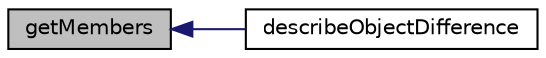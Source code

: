 digraph "getMembers"
{
  edge [fontname="Helvetica",fontsize="10",labelfontname="Helvetica",labelfontsize="10"];
  node [fontname="Helvetica",fontsize="10",shape=record];
  rankdir="LR";
  Node1 [label="getMembers",height=0.2,width=0.4,color="black", fillcolor="grey75", style="filled" fontcolor="black"];
  Node1 -> Node2 [dir="back",color="midnightblue",fontsize="10",style="solid",fontname="Helvetica"];
  Node2 [label="describeObjectDifference",height=0.2,width=0.4,color="black", fillcolor="white", style="filled",URL="$class_simple_dumper.html#aaf0d5ec94d7179eaa223a9b6cd0eb092"];
}
